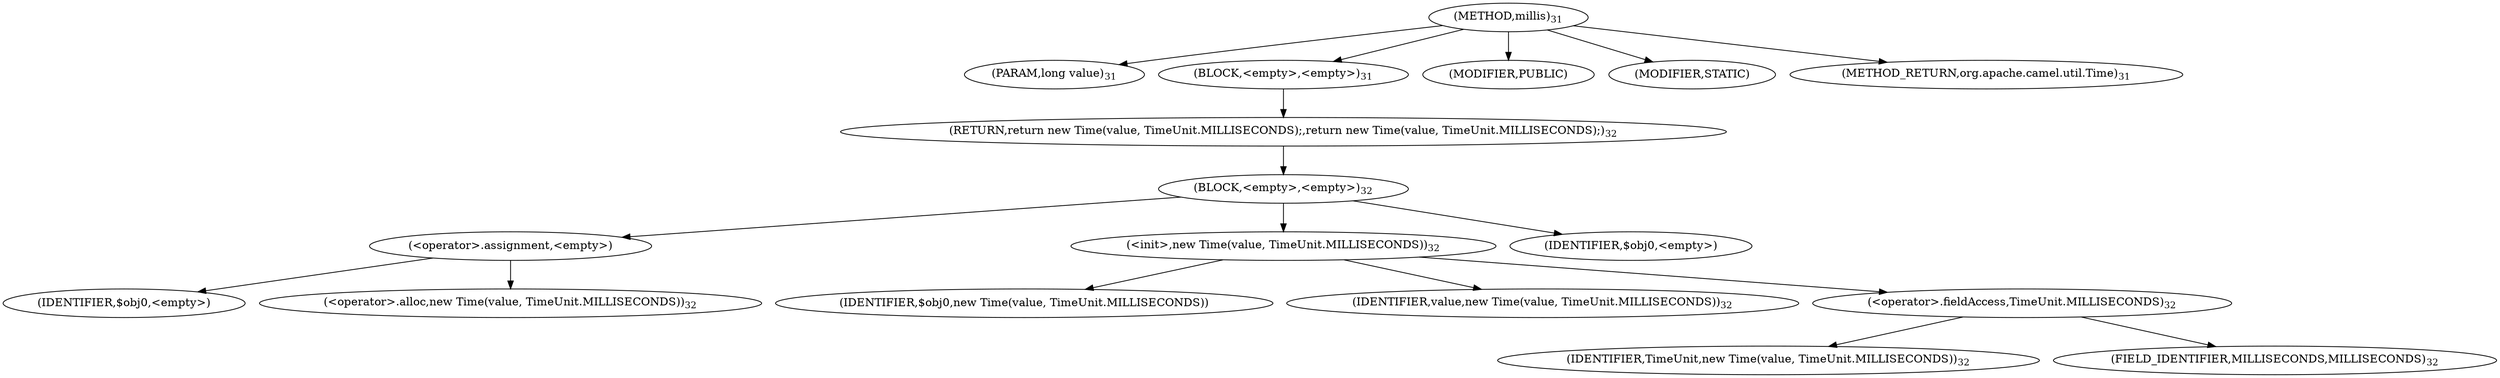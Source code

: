 digraph "millis" {  
"30" [label = <(METHOD,millis)<SUB>31</SUB>> ]
"31" [label = <(PARAM,long value)<SUB>31</SUB>> ]
"32" [label = <(BLOCK,&lt;empty&gt;,&lt;empty&gt;)<SUB>31</SUB>> ]
"33" [label = <(RETURN,return new Time(value, TimeUnit.MILLISECONDS);,return new Time(value, TimeUnit.MILLISECONDS);)<SUB>32</SUB>> ]
"34" [label = <(BLOCK,&lt;empty&gt;,&lt;empty&gt;)<SUB>32</SUB>> ]
"35" [label = <(&lt;operator&gt;.assignment,&lt;empty&gt;)> ]
"36" [label = <(IDENTIFIER,$obj0,&lt;empty&gt;)> ]
"37" [label = <(&lt;operator&gt;.alloc,new Time(value, TimeUnit.MILLISECONDS))<SUB>32</SUB>> ]
"38" [label = <(&lt;init&gt;,new Time(value, TimeUnit.MILLISECONDS))<SUB>32</SUB>> ]
"39" [label = <(IDENTIFIER,$obj0,new Time(value, TimeUnit.MILLISECONDS))> ]
"40" [label = <(IDENTIFIER,value,new Time(value, TimeUnit.MILLISECONDS))<SUB>32</SUB>> ]
"41" [label = <(&lt;operator&gt;.fieldAccess,TimeUnit.MILLISECONDS)<SUB>32</SUB>> ]
"42" [label = <(IDENTIFIER,TimeUnit,new Time(value, TimeUnit.MILLISECONDS))<SUB>32</SUB>> ]
"43" [label = <(FIELD_IDENTIFIER,MILLISECONDS,MILLISECONDS)<SUB>32</SUB>> ]
"44" [label = <(IDENTIFIER,$obj0,&lt;empty&gt;)> ]
"45" [label = <(MODIFIER,PUBLIC)> ]
"46" [label = <(MODIFIER,STATIC)> ]
"47" [label = <(METHOD_RETURN,org.apache.camel.util.Time)<SUB>31</SUB>> ]
  "30" -> "31" 
  "30" -> "32" 
  "30" -> "45" 
  "30" -> "46" 
  "30" -> "47" 
  "32" -> "33" 
  "33" -> "34" 
  "34" -> "35" 
  "34" -> "38" 
  "34" -> "44" 
  "35" -> "36" 
  "35" -> "37" 
  "38" -> "39" 
  "38" -> "40" 
  "38" -> "41" 
  "41" -> "42" 
  "41" -> "43" 
}
